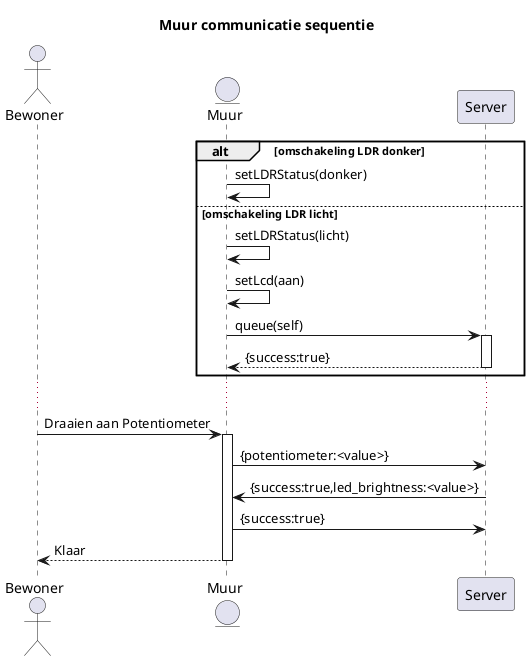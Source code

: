 @startuml
title Muur communicatie sequentie

actor Bewoner
entity Muur
alt omschakeling LDR donker
        Muur -> Muur: setLDRStatus(donker)
else omschakeling LDR licht
        Muur -> Muur: setLDRStatus(licht)
        Muur -> Muur: setLcd(aan)
        Muur -> Server ++: queue(self)
        Muur <-- Server --: {success:true}
end
...
Bewoner -> Muur ++: Draaien aan Potentiometer
Muur -> Server: {potentiometer:<value>}
Server -> Muur: {success:true,led_brightness:<value>}
Muur -> Server: {success:true}
Bewoner <-- Muur --: Klaar
@enduml
